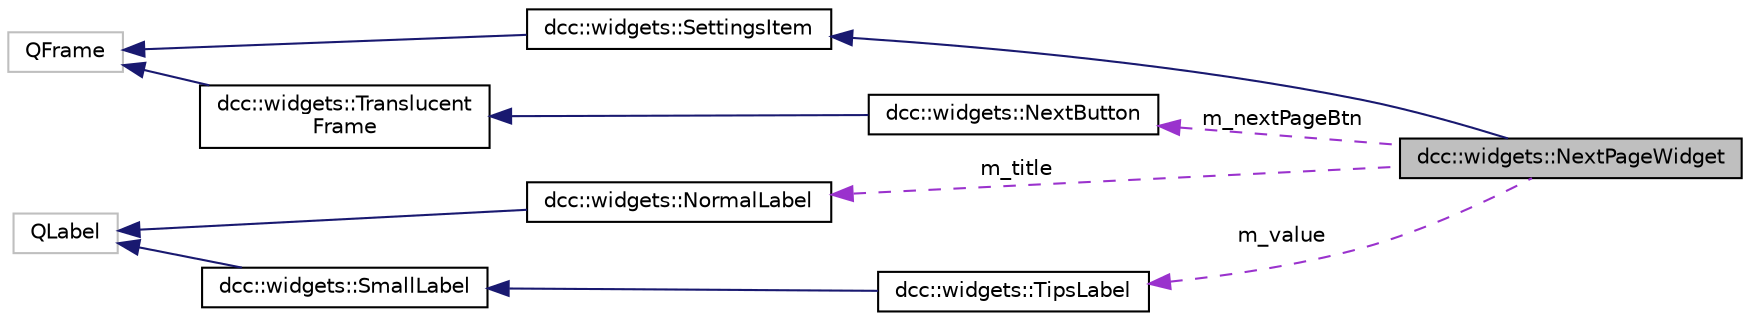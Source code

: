 digraph "dcc::widgets::NextPageWidget"
{
  edge [fontname="Helvetica",fontsize="10",labelfontname="Helvetica",labelfontsize="10"];
  node [fontname="Helvetica",fontsize="10",shape=record];
  rankdir="LR";
  Node6 [label="dcc::widgets::NextPageWidget",height=0.2,width=0.4,color="black", fillcolor="grey75", style="filled", fontcolor="black"];
  Node7 -> Node6 [dir="back",color="midnightblue",fontsize="10",style="solid",fontname="Helvetica"];
  Node7 [label="dcc::widgets::SettingsItem",height=0.2,width=0.4,color="black", fillcolor="white", style="filled",URL="$classdcc_1_1widgets_1_1_settings_item.html"];
  Node8 -> Node7 [dir="back",color="midnightblue",fontsize="10",style="solid",fontname="Helvetica"];
  Node8 [label="QFrame",height=0.2,width=0.4,color="grey75", fillcolor="white", style="filled"];
  Node9 -> Node6 [dir="back",color="darkorchid3",fontsize="10",style="dashed",label=" m_title" ,fontname="Helvetica"];
  Node9 [label="dcc::widgets::NormalLabel",height=0.2,width=0.4,color="black", fillcolor="white", style="filled",URL="$classdcc_1_1widgets_1_1_normal_label.html"];
  Node10 -> Node9 [dir="back",color="midnightblue",fontsize="10",style="solid",fontname="Helvetica"];
  Node10 [label="QLabel",height=0.2,width=0.4,color="grey75", fillcolor="white", style="filled"];
  Node11 -> Node6 [dir="back",color="darkorchid3",fontsize="10",style="dashed",label=" m_nextPageBtn" ,fontname="Helvetica"];
  Node11 [label="dcc::widgets::NextButton",height=0.2,width=0.4,color="black", fillcolor="white", style="filled",URL="$classdcc_1_1widgets_1_1_next_button.html"];
  Node12 -> Node11 [dir="back",color="midnightblue",fontsize="10",style="solid",fontname="Helvetica"];
  Node12 [label="dcc::widgets::Translucent\lFrame",height=0.2,width=0.4,color="black", fillcolor="white", style="filled",URL="$classdcc_1_1widgets_1_1_translucent_frame.html"];
  Node8 -> Node12 [dir="back",color="midnightblue",fontsize="10",style="solid",fontname="Helvetica"];
  Node13 -> Node6 [dir="back",color="darkorchid3",fontsize="10",style="dashed",label=" m_value" ,fontname="Helvetica"];
  Node13 [label="dcc::widgets::TipsLabel",height=0.2,width=0.4,color="black", fillcolor="white", style="filled",URL="$classdcc_1_1widgets_1_1_tips_label.html"];
  Node14 -> Node13 [dir="back",color="midnightblue",fontsize="10",style="solid",fontname="Helvetica"];
  Node14 [label="dcc::widgets::SmallLabel",height=0.2,width=0.4,color="black", fillcolor="white", style="filled",URL="$classdcc_1_1widgets_1_1_small_label.html"];
  Node10 -> Node14 [dir="back",color="midnightblue",fontsize="10",style="solid",fontname="Helvetica"];
}
